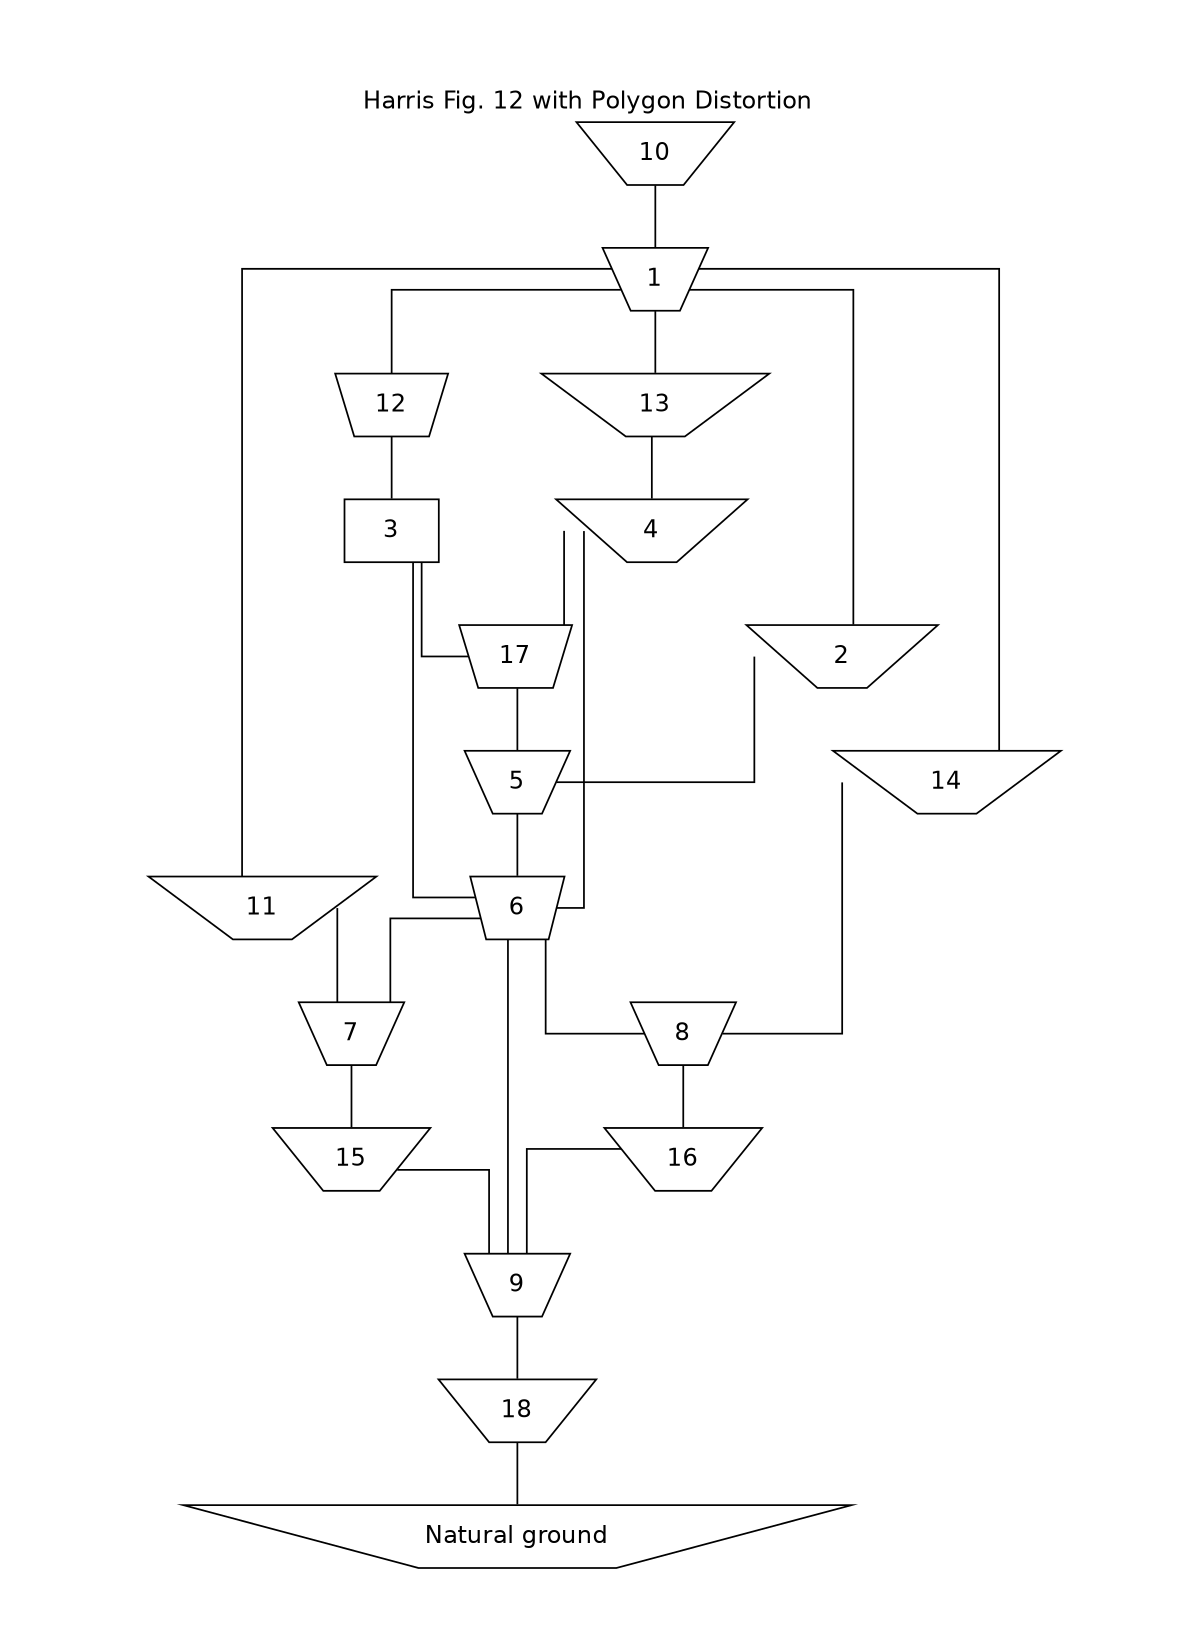 digraph to_dot {
  style="filled";
  dpi="96";
  margin="0.5,0.5";
  bgcolor="/x11/white";
  fontname="Helvetica";
  fontsize="14.0";
  fontcolor="/x11/black";
  splines="ortho";
  page="7,5";
  size="6,4!";
  ratio="auto";
  URL="http://tsdye.github.io/harris-matrix/";
  label="Harris Fig. 12 with Polygon Distortion";
  labelloc="t";
  "1" [shape="polygon"] [style="filled"] [fontname="Helvetica"] [fontsize="14.0"] [color="/x11/black"] [fillcolor="/x11/white"] [fontcolor="/x11/black"] [penwidth="1.0"] [skew="0.0"] [sides="4"] [orientation="0.0"] [distortion="0.6"] [URL="[[http://harris-matrix.tsdye.com/img/fig12-1.png]]"];
  "2" [shape="polygon"] [style="filled"] [fontname="Helvetica"] [fontsize="14.0"] [color="/x11/black"] [fillcolor="/x11/white"] [fontcolor="/x11/black"] [penwidth="1.0"] [skew="0.0"] [sides="4"] [orientation="0.0"] [distortion="1.5"] [URL="[[http://harris-matrix.tsdye.com/img/fig12-2.png]]"];
  "3" [shape="polygon"] [style="filled"] [fontname="Helvetica"] [fontsize="14.0"] [color="/x11/black"] [fillcolor="/x11/white"] [fontcolor="/x11/black"] [penwidth="1.0"] [skew="0.0"] [sides="4"] [orientation="0.0"] [distortion="0.0"] [URL="[[http://harris-matrix.tsdye.com/img/fig12-3.png]]"];
  "4" [shape="polygon"] [style="filled"] [fontname="Helvetica"] [fontsize="14.0"] [color="/x11/black"] [fillcolor="/x11/white"] [fontcolor="/x11/black"] [penwidth="1.0"] [skew="0.0"] [sides="4"] [orientation="0.0"] [distortion="1.5"] [URL="[[http://harris-matrix.tsdye.com/img/fig12-4.png]]"];
  "5" [shape="polygon"] [style="filled"] [fontname="Helvetica"] [fontsize="14.0"] [color="/x11/black"] [fillcolor="/x11/white"] [fontcolor="/x11/black"] [penwidth="1.0"] [skew="0.0"] [sides="4"] [orientation="0.0"] [distortion="0.6"] [URL="[[http://harris-matrix.tsdye.com/img/fig12-5.png]]"];
  "6" [shape="polygon"] [style="filled"] [fontname="Helvetica"] [fontsize="14.0"] [color="/x11/black"] [fillcolor="/x11/white"] [fontcolor="/x11/black"] [penwidth="1.0"] [skew="0.0"] [sides="4"] [orientation="0.0"] [distortion="0.3"] [URL="[[http://harris-matrix.tsdye.com/img/fig12-6.png]]"];
  "7" [shape="polygon"] [style="filled"] [fontname="Helvetica"] [fontsize="14.0"] [color="/x11/black"] [fillcolor="/x11/white"] [fontcolor="/x11/black"] [penwidth="1.0"] [skew="0.0"] [sides="4"] [orientation="0.0"] [distortion="0.6"] [URL="[[http://harris-matrix.tsdye.com/img/fig12-7.png]]"];
  "8" [shape="polygon"] [style="filled"] [fontname="Helvetica"] [fontsize="14.0"] [color="/x11/black"] [fillcolor="/x11/white"] [fontcolor="/x11/black"] [penwidth="1.0"] [skew="0.0"] [sides="4"] [orientation="0.0"] [distortion="0.6"] [URL="[[http://harris-matrix.tsdye.com/img/fig12-8.png]]"];
  "9" [shape="polygon"] [style="filled"] [fontname="Helvetica"] [fontsize="14.0"] [color="/x11/black"] [fillcolor="/x11/white"] [fontcolor="/x11/black"] [penwidth="1.0"] [skew="0.0"] [sides="4"] [orientation="0.0"] [distortion="0.6"] [URL="[[http://harris-matrix.tsdye.com/img/fig12-9.png]]"];
  "Natural ground" [shape="polygon"] [style="filled"] [fontname="Helvetica"] [fontsize="14.0"] [color="/x11/black"] [fillcolor="/x11/white"] [fontcolor="/x11/black"] [penwidth="1.0"] [skew="0.0"] [sides="4"] [orientation="0.0"] [distortion="1.2"] [URL="[[http://harris-matrix.tsdye.com/img/fig12-natural-ground.png]]"];
  "10" [shape="polygon"] [style="filled"] [fontname="Helvetica"] [fontsize="14.0"] [color="/x11/black"] [fillcolor="/x11/white"] [fontcolor="/x11/black"] [penwidth="1.0"] [skew="0.0"] [sides="4"] [orientation="0.0"] [distortion="0.90000004"] [URL="http://tsdye.github.io/harris-matrix/"];
  "11" [shape="polygon"] [style="filled"] [fontname="Helvetica"] [fontsize="14.0"] [color="/x11/black"] [fillcolor="/x11/white"] [fontcolor="/x11/black"] [penwidth="1.0"] [skew="0.0"] [sides="4"] [orientation="0.0"] [distortion="1.5"] [URL="http://tsdye.github.io/harris-matrix/"];
  "12" [shape="polygon"] [style="filled"] [fontname="Helvetica"] [fontsize="14.0"] [color="/x11/black"] [fillcolor="/x11/white"] [fontcolor="/x11/black"] [penwidth="1.0"] [skew="0.0"] [sides="4"] [orientation="0.0"] [distortion="0.3"] [URL="http://tsdye.github.io/harris-matrix/"];
  "13" [shape="polygon"] [style="filled"] [fontname="Helvetica"] [fontsize="14.0"] [color="/x11/black"] [fillcolor="/x11/white"] [fontcolor="/x11/black"] [penwidth="1.0"] [skew="0.0"] [sides="4"] [orientation="0.0"] [distortion="1.5"] [URL="http://tsdye.github.io/harris-matrix/"];
  "14" [shape="polygon"] [style="filled"] [fontname="Helvetica"] [fontsize="14.0"] [color="/x11/black"] [fillcolor="/x11/white"] [fontcolor="/x11/black"] [penwidth="1.0"] [skew="0.0"] [sides="4"] [orientation="0.0"] [distortion="1.5"] [URL="http://tsdye.github.io/harris-matrix/"];
  "15" [shape="polygon"] [style="filled"] [fontname="Helvetica"] [fontsize="14.0"] [color="/x11/black"] [fillcolor="/x11/white"] [fontcolor="/x11/black"] [penwidth="1.0"] [skew="0.0"] [sides="4"] [orientation="0.0"] [distortion="0.90000004"] [URL="http://tsdye.github.io/harris-matrix/"];
  "16" [shape="polygon"] [style="filled"] [fontname="Helvetica"] [fontsize="14.0"] [color="/x11/black"] [fillcolor="/x11/white"] [fontcolor="/x11/black"] [penwidth="1.0"] [skew="0.0"] [sides="4"] [orientation="0.0"] [distortion="0.90000004"] [URL="http://tsdye.github.io/harris-matrix/"];
  "17" [shape="polygon"] [style="filled"] [fontname="Helvetica"] [fontsize="14.0"] [color="/x11/black"] [fillcolor="/x11/white"] [fontcolor="/x11/black"] [penwidth="1.0"] [skew="0.0"] [sides="4"] [orientation="0.0"] [distortion="0.3"] [URL="http://tsdye.github.io/harris-matrix/"];
  "18" [shape="polygon"] [style="filled"] [fontname="Helvetica"] [fontsize="14.0"] [color="/x11/black"] [fillcolor="/x11/white"] [fontcolor="/x11/black"] [penwidth="1.0"] [skew="0.0"] [sides="4"] [orientation="0.0"] [distortion="0.90000004"] [URL="http://tsdye.github.io/harris-matrix/"];
 "1" -> "2"  [style="solid"] [arrowhead="none"] [color="/x11/black"] [fontname="Helvetica"] [fontsize="14.0"] [fontcolor="/x11/black"] [penwidth="1.0"] [URL="http://tsdye.github.io/harris-matrix/"];
 "1" -> "11"  [style="solid"] [arrowhead="none"] [color="/x11/black"] [fontname="Helvetica"] [fontsize="14.0"] [fontcolor="/x11/black"] [penwidth="1.0"] [URL="http://tsdye.github.io/harris-matrix/"];
 "1" -> "12"  [style="solid"] [arrowhead="none"] [color="/x11/black"] [fontname="Helvetica"] [fontsize="14.0"] [fontcolor="/x11/black"] [penwidth="1.0"] [URL="http://tsdye.github.io/harris-matrix/"];
 "1" -> "13"  [style="solid"] [arrowhead="none"] [color="/x11/black"] [fontname="Helvetica"] [fontsize="14.0"] [fontcolor="/x11/black"] [penwidth="1.0"] [URL="http://tsdye.github.io/harris-matrix/"];
 "1" -> "14"  [style="solid"] [arrowhead="none"] [color="/x11/black"] [fontname="Helvetica"] [fontsize="14.0"] [fontcolor="/x11/black"] [penwidth="1.0"] [URL="http://tsdye.github.io/harris-matrix/"];
 "2" -> "5"  [style="solid"] [arrowhead="none"] [color="/x11/black"] [fontname="Helvetica"] [fontsize="14.0"] [fontcolor="/x11/black"] [penwidth="1.0"] [URL="http://tsdye.github.io/harris-matrix/"];
 "3" -> "6"  [style="solid"] [arrowhead="none"] [color="/x11/black"] [fontname="Helvetica"] [fontsize="14.0"] [fontcolor="/x11/black"] [penwidth="1.0"] [URL="http://tsdye.github.io/harris-matrix/"];
 "3" -> "17"  [style="solid"] [arrowhead="none"] [color="/x11/black"] [fontname="Helvetica"] [fontsize="14.0"] [fontcolor="/x11/black"] [penwidth="1.0"] [URL="http://tsdye.github.io/harris-matrix/"];
 "4" -> "6"  [style="solid"] [arrowhead="none"] [color="/x11/black"] [fontname="Helvetica"] [fontsize="14.0"] [fontcolor="/x11/black"] [penwidth="1.0"] [URL="http://tsdye.github.io/harris-matrix/"];
 "4" -> "17"  [style="solid"] [arrowhead="none"] [color="/x11/black"] [fontname="Helvetica"] [fontsize="14.0"] [fontcolor="/x11/black"] [penwidth="1.0"] [URL="http://tsdye.github.io/harris-matrix/"];
 "5" -> "6"  [style="solid"] [arrowhead="none"] [color="/x11/black"] [fontname="Helvetica"] [fontsize="14.0"] [fontcolor="/x11/black"] [penwidth="1.0"] [URL="http://tsdye.github.io/harris-matrix/"];
 "6" -> "7"  [style="solid"] [arrowhead="none"] [color="/x11/black"] [fontname="Helvetica"] [fontsize="14.0"] [fontcolor="/x11/black"] [penwidth="1.0"] [URL="http://tsdye.github.io/harris-matrix/"];
 "6" -> "8"  [style="solid"] [arrowhead="none"] [color="/x11/black"] [fontname="Helvetica"] [fontsize="14.0"] [fontcolor="/x11/black"] [penwidth="1.0"] [URL="http://tsdye.github.io/harris-matrix/"];
 "6" -> "9"  [style="solid"] [arrowhead="none"] [color="/x11/black"] [fontname="Helvetica"] [fontsize="14.0"] [fontcolor="/x11/black"] [penwidth="1.0"] [URL="http://tsdye.github.io/harris-matrix/"];
 "7" -> "15"  [style="solid"] [arrowhead="none"] [color="/x11/black"] [fontname="Helvetica"] [fontsize="14.0"] [fontcolor="/x11/black"] [penwidth="1.0"] [URL="http://tsdye.github.io/harris-matrix/"];
 "8" -> "16"  [style="solid"] [arrowhead="none"] [color="/x11/black"] [fontname="Helvetica"] [fontsize="14.0"] [fontcolor="/x11/black"] [penwidth="1.0"] [URL="http://tsdye.github.io/harris-matrix/"];
 "9" -> "18"  [style="solid"] [arrowhead="none"] [color="/x11/black"] [fontname="Helvetica"] [fontsize="14.0"] [fontcolor="/x11/black"] [penwidth="1.0"] [URL="http://tsdye.github.io/harris-matrix/"];
 "10" -> "1"  [style="solid"] [arrowhead="none"] [color="/x11/black"] [fontname="Helvetica"] [fontsize="14.0"] [fontcolor="/x11/black"] [penwidth="1.0"] [URL="http://tsdye.github.io/harris-matrix/"];
 "11" -> "7"  [style="solid"] [arrowhead="none"] [color="/x11/black"] [fontname="Helvetica"] [fontsize="14.0"] [fontcolor="/x11/black"] [penwidth="1.0"] [URL="http://tsdye.github.io/harris-matrix/"];
 "12" -> "3"  [style="solid"] [arrowhead="none"] [color="/x11/black"] [fontname="Helvetica"] [fontsize="14.0"] [fontcolor="/x11/black"] [penwidth="1.0"] [URL="http://tsdye.github.io/harris-matrix/"];
 "13" -> "4"  [style="solid"] [arrowhead="none"] [color="/x11/black"] [fontname="Helvetica"] [fontsize="14.0"] [fontcolor="/x11/black"] [penwidth="1.0"] [URL="http://tsdye.github.io/harris-matrix/"];
 "14" -> "8"  [style="solid"] [arrowhead="none"] [color="/x11/black"] [fontname="Helvetica"] [fontsize="14.0"] [fontcolor="/x11/black"] [penwidth="1.0"] [URL="http://tsdye.github.io/harris-matrix/"];
 "15" -> "9"  [style="solid"] [arrowhead="none"] [color="/x11/black"] [fontname="Helvetica"] [fontsize="14.0"] [fontcolor="/x11/black"] [penwidth="1.0"] [URL="http://tsdye.github.io/harris-matrix/"];
 "16" -> "9"  [style="solid"] [arrowhead="none"] [color="/x11/black"] [fontname="Helvetica"] [fontsize="14.0"] [fontcolor="/x11/black"] [penwidth="1.0"] [URL="http://tsdye.github.io/harris-matrix/"];
 "17" -> "5"  [style="solid"] [arrowhead="none"] [color="/x11/black"] [fontname="Helvetica"] [fontsize="14.0"] [fontcolor="/x11/black"] [penwidth="1.0"] [URL="http://tsdye.github.io/harris-matrix/"];
 "18" -> "Natural ground"  [style="solid"] [arrowhead="none"] [color="/x11/black"] [fontname="Helvetica"] [fontsize="14.0"] [fontcolor="/x11/black"] [penwidth="1.0"] [URL="http://tsdye.github.io/harris-matrix/"];
}
